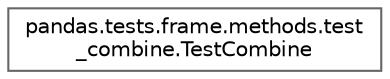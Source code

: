 digraph "Graphical Class Hierarchy"
{
 // LATEX_PDF_SIZE
  bgcolor="transparent";
  edge [fontname=Helvetica,fontsize=10,labelfontname=Helvetica,labelfontsize=10];
  node [fontname=Helvetica,fontsize=10,shape=box,height=0.2,width=0.4];
  rankdir="LR";
  Node0 [id="Node000000",label="pandas.tests.frame.methods.test\l_combine.TestCombine",height=0.2,width=0.4,color="grey40", fillcolor="white", style="filled",URL="$d3/d52/classpandas_1_1tests_1_1frame_1_1methods_1_1test__combine_1_1TestCombine.html",tooltip=" "];
}
